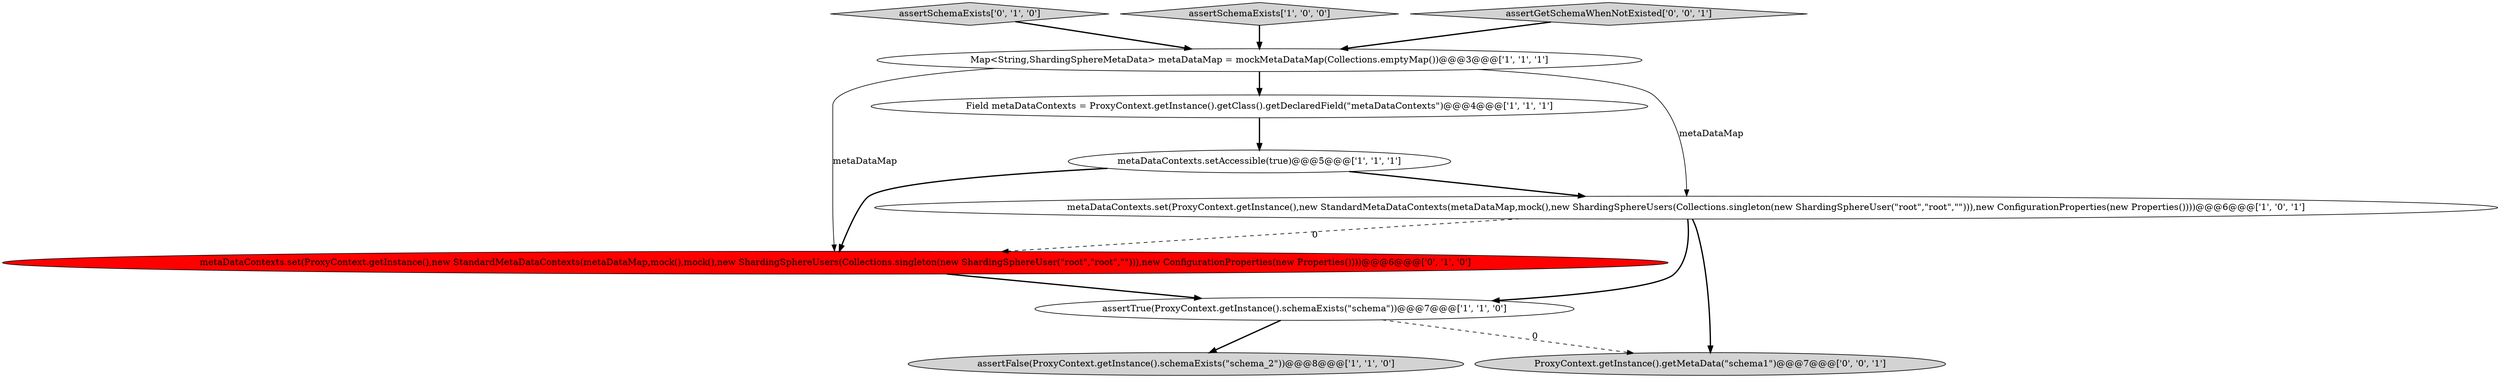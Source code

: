 digraph {
10 [style = filled, label = "ProxyContext.getInstance().getMetaData(\"schema1\")@@@7@@@['0', '0', '1']", fillcolor = lightgray, shape = ellipse image = "AAA0AAABBB3BBB"];
8 [style = filled, label = "metaDataContexts.set(ProxyContext.getInstance(),new StandardMetaDataContexts(metaDataMap,mock(),mock(),new ShardingSphereUsers(Collections.singleton(new ShardingSphereUser(\"root\",\"root\",\"\"))),new ConfigurationProperties(new Properties())))@@@6@@@['0', '1', '0']", fillcolor = red, shape = ellipse image = "AAA1AAABBB2BBB"];
0 [style = filled, label = "metaDataContexts.set(ProxyContext.getInstance(),new StandardMetaDataContexts(metaDataMap,mock(),new ShardingSphereUsers(Collections.singleton(new ShardingSphereUser(\"root\",\"root\",\"\"))),new ConfigurationProperties(new Properties())))@@@6@@@['1', '0', '1']", fillcolor = white, shape = ellipse image = "AAA0AAABBB1BBB"];
7 [style = filled, label = "assertSchemaExists['0', '1', '0']", fillcolor = lightgray, shape = diamond image = "AAA0AAABBB2BBB"];
6 [style = filled, label = "Map<String,ShardingSphereMetaData> metaDataMap = mockMetaDataMap(Collections.emptyMap())@@@3@@@['1', '1', '1']", fillcolor = white, shape = ellipse image = "AAA0AAABBB1BBB"];
2 [style = filled, label = "assertSchemaExists['1', '0', '0']", fillcolor = lightgray, shape = diamond image = "AAA0AAABBB1BBB"];
5 [style = filled, label = "metaDataContexts.setAccessible(true)@@@5@@@['1', '1', '1']", fillcolor = white, shape = ellipse image = "AAA0AAABBB1BBB"];
9 [style = filled, label = "assertGetSchemaWhenNotExisted['0', '0', '1']", fillcolor = lightgray, shape = diamond image = "AAA0AAABBB3BBB"];
1 [style = filled, label = "assertTrue(ProxyContext.getInstance().schemaExists(\"schema\"))@@@7@@@['1', '1', '0']", fillcolor = white, shape = ellipse image = "AAA0AAABBB1BBB"];
4 [style = filled, label = "assertFalse(ProxyContext.getInstance().schemaExists(\"schema_2\"))@@@8@@@['1', '1', '0']", fillcolor = lightgray, shape = ellipse image = "AAA0AAABBB1BBB"];
3 [style = filled, label = "Field metaDataContexts = ProxyContext.getInstance().getClass().getDeclaredField(\"metaDataContexts\")@@@4@@@['1', '1', '1']", fillcolor = white, shape = ellipse image = "AAA0AAABBB1BBB"];
8->1 [style = bold, label=""];
6->3 [style = bold, label=""];
5->8 [style = bold, label=""];
0->8 [style = dashed, label="0"];
1->4 [style = bold, label=""];
3->5 [style = bold, label=""];
0->10 [style = bold, label=""];
1->10 [style = dashed, label="0"];
6->8 [style = solid, label="metaDataMap"];
5->0 [style = bold, label=""];
6->0 [style = solid, label="metaDataMap"];
0->1 [style = bold, label=""];
2->6 [style = bold, label=""];
7->6 [style = bold, label=""];
9->6 [style = bold, label=""];
}

